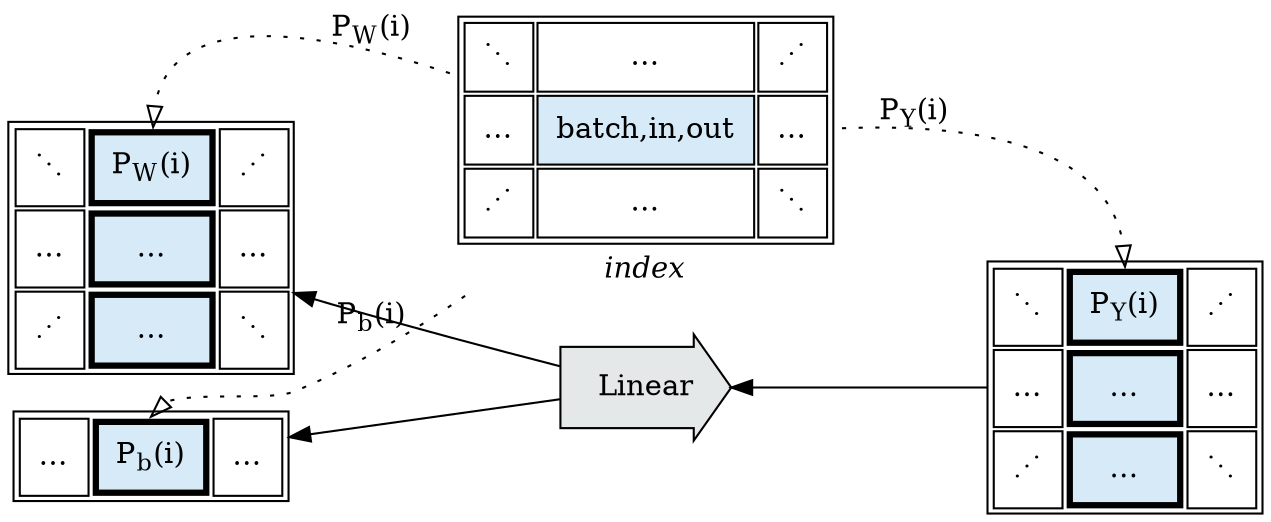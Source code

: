 digraph G {
    rankdir=RL;

    idx [
        shape="plain",
        label=<
	<table border="0">
        <tr><td>
          <table cellpadding="8">
              <tr>
                  <td>⋱</td>
                  <td>…</td>
                  <td>⋰</td>
                  </tr>
              <tr>
                  <td>…</td>
                  <td bgcolor="#D6EAF8" align="center">batch,in,out</td>
                  <td>…</td>
                  </tr>
              <tr>
                  <td>⋰</td>
                  <td>…</td>
                  <td>⋱</td>
                  </tr>
              </table>
	  </td></tr>
        <tr><td><i>index</i></td></tr>
	  </table>
        >,
    ];

    w [
        shape="plain",
        label=<
        <table cellpadding="8">
            <tr>
                <td>⋱</td>
                <td port="a" bgcolor="#D6EAF8" border="3">P<sub>W</sub>(i)</td>
                <td>⋰</td>
                </tr>
            <tr>
                <td>…</td>
                <td bgcolor="#D6EAF8" border="3">…</td>
                <td>…</td>
                </tr>
            <tr>
                <td>⋰</td>
                <td bgcolor="#D6EAF8" border="3">…</td>
                <td>⋱</td>
                </tr>
            </table>
        >,
    ];

    b [
        shape="plain",
        label=<
        <table cellpadding="8">
            <tr>
                <td>…</td>
                <td port="a" bgcolor="#D6EAF8" border="3">P<sub>b</sub>(i)</td>
                <td>…</td>
                </tr>
            </table>
        >,
    ];

    op [
        label=Linear,
        shape=rarrow,
        style=filled,
        fillcolor="#E5E8E8",
        margin=0.25
    ];

    y [
        shape="plain",
        label=<
        <table cellpadding="8">
            <tr>
                <td>⋱</td>
                <td port="a" bgcolor="#D6EAF8" border="3">P<sub>Y</sub>(i)</td>
                <td>⋰</td>
                </tr>
            <tr>
                <td>…</td>
                <td bgcolor="#D6EAF8" border="3">…</td>
                <td>…</td>
                </tr>
            <tr>
                <td>⋰</td>
                <td bgcolor="#D6EAF8" border="3">…</td>
                <td>⋱</td>
                </tr>
            </table>
        >,
    ];

    op -> w;
    op -> b;
    y -> op;

    idx -> w:a [
        label=<P<sub>W</sub>(i)>,
        constraint=false,
        style=dotted,
        arrowhead=empty
    ];

    idx -> b:a [
        label=<P<sub>b</sub>(i)>,
        constraint=false,
        style=dotted,
        arrowhead=empty
    ];

    idx -> y:a [
        label=<P<sub>Y</sub>(i)>,
        constraint=false,
        style=dotted,
        arrowhead=empty
    ];

    { rank=same; op; idx; }
}
